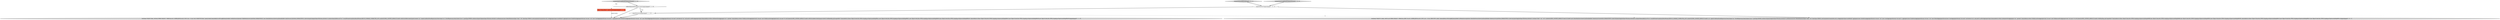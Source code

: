 digraph {
8 [style = filled, label = "testJoinWithLimitBeforeJoining['0', '0', '1']", fillcolor = lightgray, shape = diamond image = "AAA0AAABBB3BBB"];
3 [style = filled, label = "testQuery(\"SELECT dim2, AVG(m2) FROM (SELECT * FROM foo AS t1 INNER JOIN foo AS t2 ON t1.m1 = t2.m1) AS t3 GROUP BY dim2\",queryContext,ImmutableList.of(GroupByQuery.builder().setDataSource(join(new TableDataSource(CalciteTests.DATASOURCE1),new QueryDataSource(newScanQueryBuilder().dataSource(CalciteTests.DATASOURCE1).intervals(querySegmentSpec(Filtration.eternity())).columns(ImmutableList.of(\"m1\")).resultFormat(ScanQuery.ResultFormat.RESULT_FORMAT_COMPACTED_LIST).context(QUERY_CONTEXT_DEFAULT).build().withOverriddenContext(queryContext)),\"j0.\",equalsCondition(DruidExpression.fromColumn(\"m1\"),DruidExpression.fromColumn(\"j0.m1\")),JoinType.INNER)).setInterval(querySegmentSpec(Filtration.eternity())).setDimensions(new DefaultDimensionSpec(\"dim2\",\"d0\",ValueType.STRING)).setGranularity(Granularities.ALL).setAggregatorSpecs(useDefault? aggregators(new DoubleSumAggregatorFactory(\"a0:sum\",\"m2\"),new CountAggregatorFactory(\"a0:count\")): aggregators(new DoubleSumAggregatorFactory(\"a0:sum\",\"m2\"),new FilteredAggregatorFactory(new CountAggregatorFactory(\"a0:count\"),not(selector(\"m2\",null,null))))).setPostAggregatorSpecs(ImmutableList.of(new ArithmeticPostAggregator(\"a0\",\"quotient\",ImmutableList.of(new FieldAccessPostAggregator(null,\"a0:sum\"),new FieldAccessPostAggregator(null,\"a0:count\"))))).setContext(QUERY_CONTEXT_DEFAULT).build().withOverriddenContext(queryContext)),NullHandling.sqlCompatible()? ImmutableList.of(new Object((((edu.fdu.CPPDG.tinypdg.pe.ExpressionInfo@9fd41c,new Object((((edu.fdu.CPPDG.tinypdg.pe.ExpressionInfo@9fd421,new Object((((edu.fdu.CPPDG.tinypdg.pe.ExpressionInfo@9fd426,new Object((((edu.fdu.CPPDG.tinypdg.pe.ExpressionInfo@9fd42b): ImmutableList.of(new Object((((edu.fdu.CPPDG.tinypdg.pe.ExpressionInfo@9fd433,new Object((((edu.fdu.CPPDG.tinypdg.pe.ExpressionInfo@9fd438,new Object((((edu.fdu.CPPDG.tinypdg.pe.ExpressionInfo@9fd43d))@@@6@@@['0', '1', '0']", fillcolor = lightgray, shape = ellipse image = "AAA1AAABBB2BBB"];
1 [style = filled, label = "cannotVectorize()@@@4@@@['1', '1', '0']", fillcolor = white, shape = ellipse image = "AAA0AAABBB1BBB"];
2 [style = filled, label = "testJoinOuterGroupByAndSubqueryNoLimit['1', '0', '0']", fillcolor = lightgray, shape = diamond image = "AAA0AAABBB1BBB"];
7 [style = filled, label = "testQuery(\"SELECT t1.dim2, AVG(t1.m2) FROM (SELECT * FROM foo LIMIT 10) AS t1 INNER JOIN foo AS t2 ON t1.m1 = t2.m1 GROUP BY t1.dim2\",ImmutableList.of(GroupByQuery.builder().setDataSource(join(new QueryDataSource(newScanQueryBuilder().dataSource(CalciteTests.DATASOURCE1).intervals(querySegmentSpec(Filtration.eternity())).columns(\"dim2\",\"m1\",\"m2\").context(QUERY_CONTEXT_DEFAULT).limit(10).build()),new QueryDataSource(newScanQueryBuilder().dataSource(CalciteTests.DATASOURCE1).intervals(querySegmentSpec(Filtration.eternity())).columns(ImmutableList.of(\"m1\")).resultFormat(ScanQuery.ResultFormat.RESULT_FORMAT_COMPACTED_LIST).context(QUERY_CONTEXT_DEFAULT).build()),\"j0.\",equalsCondition(DruidExpression.fromColumn(\"m1\"),DruidExpression.fromColumn(\"j0.m1\")),JoinType.INNER)).setInterval(querySegmentSpec(Filtration.eternity())).setDimensions(new DefaultDimensionSpec(\"dim2\",\"d0\",ValueType.STRING)).setGranularity(Granularities.ALL).setAggregatorSpecs(useDefault? aggregators(new DoubleSumAggregatorFactory(\"a0:sum\",\"m2\"),new CountAggregatorFactory(\"a0:count\")): aggregators(new DoubleSumAggregatorFactory(\"a0:sum\",\"m2\"),new FilteredAggregatorFactory(new CountAggregatorFactory(\"a0:count\"),not(selector(\"m2\",null,null))))).setPostAggregatorSpecs(ImmutableList.of(new ArithmeticPostAggregator(\"a0\",\"quotient\",ImmutableList.of(new FieldAccessPostAggregator(null,\"a0:sum\"),new FieldAccessPostAggregator(null,\"a0:count\"))))).setContext(QUERY_CONTEXT_DEFAULT).build()),NullHandling.sqlCompatible()? ImmutableList.of(new Object((((edu.fdu.CPPDG.tinypdg.pe.ExpressionInfo@9fd4f9,new Object((((edu.fdu.CPPDG.tinypdg.pe.ExpressionInfo@9fd4fe,new Object((((edu.fdu.CPPDG.tinypdg.pe.ExpressionInfo@9fd503,new Object((((edu.fdu.CPPDG.tinypdg.pe.ExpressionInfo@9fd508): ImmutableList.of(new Object((((edu.fdu.CPPDG.tinypdg.pe.ExpressionInfo@9fd510,new Object((((edu.fdu.CPPDG.tinypdg.pe.ExpressionInfo@9fd515,new Object((((edu.fdu.CPPDG.tinypdg.pe.ExpressionInfo@9fd51a))@@@4@@@['0', '0', '1']", fillcolor = lightgray, shape = ellipse image = "AAA0AAABBB3BBB"];
4 [style = filled, label = "Map<String,Object> queryContext@@@2@@@['0', '1', '0']", fillcolor = tomato, shape = box image = "AAA1AAABBB2BBB"];
5 [style = filled, label = "!isRewriteJoinToFilter(queryContext)@@@3@@@['0', '1', '0']", fillcolor = white, shape = diamond image = "AAA1AAABBB2BBB"];
6 [style = filled, label = "testJoinOuterGroupByAndSubqueryNoLimit['0', '1', '0']", fillcolor = lightgray, shape = diamond image = "AAA0AAABBB2BBB"];
0 [style = filled, label = "cannotVectorize()@@@3@@@['1', '0', '1']", fillcolor = white, shape = ellipse image = "AAA0AAABBB1BBB"];
1->7 [style = dashed, label="0"];
6->4 [style = dotted, label="true"];
2->0 [style = bold, label=""];
5->1 [style = dotted, label="true"];
1->3 [style = bold, label=""];
5->3 [style = bold, label=""];
4->3 [style = solid, label="queryContext"];
8->0 [style = bold, label=""];
0->1 [style = bold, label=""];
6->5 [style = bold, label=""];
0->7 [style = bold, label=""];
5->1 [style = bold, label=""];
}
